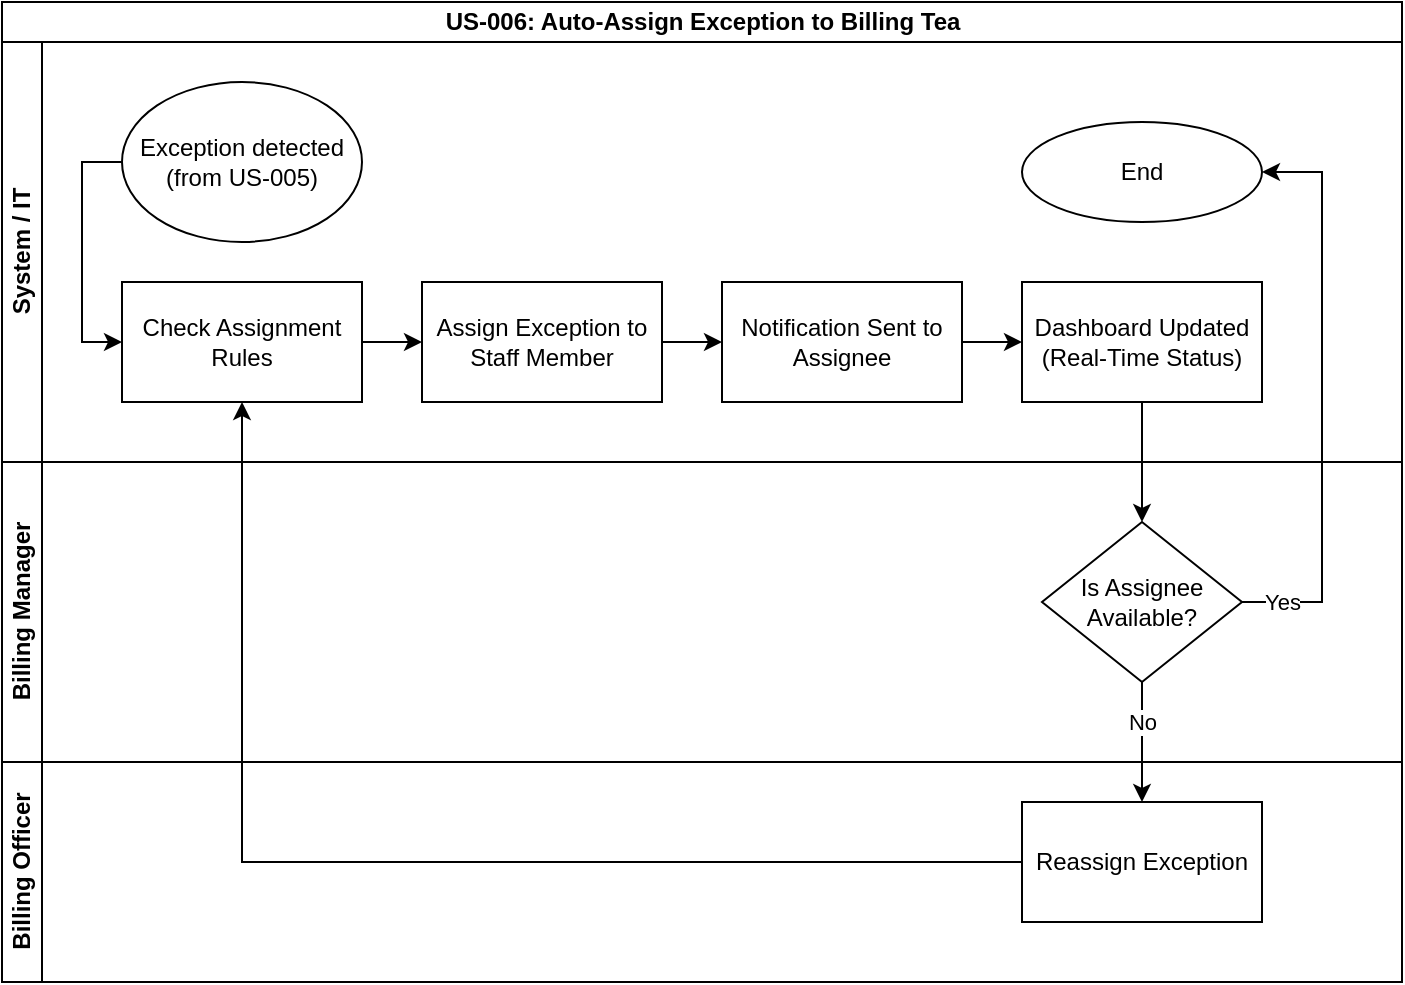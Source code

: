 <mxfile version="28.2.0">
  <diagram name="Page-1" id="ja6Jv6K6E00j63stfY1Q">
    <mxGraphModel dx="2179" dy="1176" grid="1" gridSize="10" guides="1" tooltips="1" connect="1" arrows="0" fold="1" page="0" pageScale="1" pageWidth="827" pageHeight="1169" math="0" shadow="0">
      <root>
        <mxCell id="0" />
        <mxCell id="1" parent="0" />
        <mxCell id="dmt541acUcm2cPtqfMdv-18" value="US-006: Auto-Assign Exception to Billing Tea" style="swimlane;childLayout=stackLayout;resizeParent=1;resizeParentMax=0;horizontal=1;startSize=20;horizontalStack=0;html=1;" vertex="1" parent="1">
          <mxGeometry x="-1050" y="-380" width="700" height="490" as="geometry" />
        </mxCell>
        <mxCell id="dmt541acUcm2cPtqfMdv-19" value="System / IT" style="swimlane;startSize=20;horizontal=0;html=1;" vertex="1" parent="dmt541acUcm2cPtqfMdv-18">
          <mxGeometry y="20" width="700" height="210" as="geometry" />
        </mxCell>
        <mxCell id="EDjaMZPSDxmGKB74mhdC-71" value="Dashboard Updated (Real-Time Status)" style="rounded=0;whiteSpace=wrap;html=1;" parent="dmt541acUcm2cPtqfMdv-19" vertex="1">
          <mxGeometry x="510" y="120" width="120" height="60" as="geometry" />
        </mxCell>
        <mxCell id="dmt541acUcm2cPtqfMdv-15" style="edgeStyle=orthogonalEdgeStyle;rounded=0;orthogonalLoop=1;jettySize=auto;html=1;exitX=1;exitY=0.5;exitDx=0;exitDy=0;entryX=0;entryY=0.5;entryDx=0;entryDy=0;" edge="1" parent="dmt541acUcm2cPtqfMdv-19" source="dmt541acUcm2cPtqfMdv-3" target="dmt541acUcm2cPtqfMdv-13">
          <mxGeometry relative="1" as="geometry" />
        </mxCell>
        <mxCell id="dmt541acUcm2cPtqfMdv-3" value="Check Assignment Rules" style="rounded=0;whiteSpace=wrap;html=1;" vertex="1" parent="dmt541acUcm2cPtqfMdv-19">
          <mxGeometry x="60" y="120" width="120" height="60" as="geometry" />
        </mxCell>
        <mxCell id="dmt541acUcm2cPtqfMdv-16" style="edgeStyle=orthogonalEdgeStyle;rounded=0;orthogonalLoop=1;jettySize=auto;html=1;exitX=1;exitY=0.5;exitDx=0;exitDy=0;entryX=0;entryY=0.5;entryDx=0;entryDy=0;" edge="1" parent="dmt541acUcm2cPtqfMdv-19" source="dmt541acUcm2cPtqfMdv-13" target="dmt541acUcm2cPtqfMdv-7">
          <mxGeometry relative="1" as="geometry" />
        </mxCell>
        <mxCell id="dmt541acUcm2cPtqfMdv-13" value="Assign Exception to Staff Member" style="rounded=0;whiteSpace=wrap;html=1;" vertex="1" parent="dmt541acUcm2cPtqfMdv-19">
          <mxGeometry x="210" y="120" width="120" height="60" as="geometry" />
        </mxCell>
        <mxCell id="dmt541acUcm2cPtqfMdv-17" style="edgeStyle=orthogonalEdgeStyle;rounded=0;orthogonalLoop=1;jettySize=auto;html=1;exitX=1;exitY=0.5;exitDx=0;exitDy=0;" edge="1" parent="dmt541acUcm2cPtqfMdv-19" source="dmt541acUcm2cPtqfMdv-7" target="EDjaMZPSDxmGKB74mhdC-71">
          <mxGeometry relative="1" as="geometry" />
        </mxCell>
        <mxCell id="dmt541acUcm2cPtqfMdv-7" value="Notification Sent to Assignee" style="rounded=0;whiteSpace=wrap;html=1;" vertex="1" parent="dmt541acUcm2cPtqfMdv-19">
          <mxGeometry x="360" y="120" width="120" height="60" as="geometry" />
        </mxCell>
        <mxCell id="dmt541acUcm2cPtqfMdv-23" style="edgeStyle=orthogonalEdgeStyle;rounded=0;orthogonalLoop=1;jettySize=auto;html=1;exitX=0;exitY=0.5;exitDx=0;exitDy=0;entryX=0;entryY=0.5;entryDx=0;entryDy=0;" edge="1" parent="dmt541acUcm2cPtqfMdv-19" source="dmt541acUcm2cPtqfMdv-22" target="dmt541acUcm2cPtqfMdv-3">
          <mxGeometry relative="1" as="geometry" />
        </mxCell>
        <mxCell id="dmt541acUcm2cPtqfMdv-22" value="Exception detected (from US-005)" style="ellipse;whiteSpace=wrap;html=1;" vertex="1" parent="dmt541acUcm2cPtqfMdv-19">
          <mxGeometry x="60" y="20" width="120" height="80" as="geometry" />
        </mxCell>
        <mxCell id="dmt541acUcm2cPtqfMdv-41" value="End" style="ellipse;whiteSpace=wrap;html=1;" vertex="1" parent="dmt541acUcm2cPtqfMdv-19">
          <mxGeometry x="510" y="40" width="120" height="50" as="geometry" />
        </mxCell>
        <mxCell id="dmt541acUcm2cPtqfMdv-20" value="Billing Manager" style="swimlane;startSize=20;horizontal=0;html=1;" vertex="1" parent="dmt541acUcm2cPtqfMdv-18">
          <mxGeometry y="230" width="700" height="150" as="geometry" />
        </mxCell>
        <mxCell id="dmt541acUcm2cPtqfMdv-36" value="Is Assignee Available?" style="rhombus;whiteSpace=wrap;html=1;" vertex="1" parent="dmt541acUcm2cPtqfMdv-20">
          <mxGeometry x="520" y="30" width="100" height="80" as="geometry" />
        </mxCell>
        <mxCell id="dmt541acUcm2cPtqfMdv-45" style="edgeStyle=orthogonalEdgeStyle;rounded=0;orthogonalLoop=1;jettySize=auto;html=1;exitX=0;exitY=0.5;exitDx=0;exitDy=0;entryX=0.5;entryY=1;entryDx=0;entryDy=0;" edge="1" parent="dmt541acUcm2cPtqfMdv-18" source="dmt541acUcm2cPtqfMdv-44" target="dmt541acUcm2cPtqfMdv-3">
          <mxGeometry relative="1" as="geometry" />
        </mxCell>
        <mxCell id="dmt541acUcm2cPtqfMdv-38" style="edgeStyle=orthogonalEdgeStyle;rounded=0;orthogonalLoop=1;jettySize=auto;html=1;exitX=0.5;exitY=1;exitDx=0;exitDy=0;" edge="1" parent="dmt541acUcm2cPtqfMdv-18" source="EDjaMZPSDxmGKB74mhdC-71" target="dmt541acUcm2cPtqfMdv-36">
          <mxGeometry relative="1" as="geometry" />
        </mxCell>
        <mxCell id="dmt541acUcm2cPtqfMdv-40" style="edgeStyle=orthogonalEdgeStyle;rounded=0;orthogonalLoop=1;jettySize=auto;html=1;exitX=1;exitY=0.5;exitDx=0;exitDy=0;entryX=1;entryY=0.5;entryDx=0;entryDy=0;" edge="1" parent="dmt541acUcm2cPtqfMdv-18" source="dmt541acUcm2cPtqfMdv-36" target="dmt541acUcm2cPtqfMdv-41">
          <mxGeometry relative="1" as="geometry">
            <mxPoint x="710" y="110" as="targetPoint" />
            <Array as="points">
              <mxPoint x="660" y="300" />
              <mxPoint x="660" y="85" />
            </Array>
          </mxGeometry>
        </mxCell>
        <mxCell id="dmt541acUcm2cPtqfMdv-42" value="Yes" style="edgeLabel;html=1;align=center;verticalAlign=middle;resizable=0;points=[];" vertex="1" connectable="0" parent="dmt541acUcm2cPtqfMdv-40">
          <mxGeometry x="-0.08" y="-1" relative="1" as="geometry">
            <mxPoint x="-21" y="91" as="offset" />
          </mxGeometry>
        </mxCell>
        <mxCell id="dmt541acUcm2cPtqfMdv-39" value="" style="endArrow=classic;html=1;rounded=0;exitX=0.5;exitY=1;exitDx=0;exitDy=0;" edge="1" parent="dmt541acUcm2cPtqfMdv-18" source="dmt541acUcm2cPtqfMdv-36" target="dmt541acUcm2cPtqfMdv-44">
          <mxGeometry width="50" height="50" relative="1" as="geometry">
            <mxPoint x="760" y="215" as="sourcePoint" />
            <mxPoint x="690" y="680" as="targetPoint" />
          </mxGeometry>
        </mxCell>
        <mxCell id="dmt541acUcm2cPtqfMdv-43" value="No" style="edgeLabel;html=1;align=center;verticalAlign=middle;resizable=0;points=[];" vertex="1" connectable="0" parent="dmt541acUcm2cPtqfMdv-39">
          <mxGeometry x="-0.2" y="1" relative="1" as="geometry">
            <mxPoint x="-1" y="-4" as="offset" />
          </mxGeometry>
        </mxCell>
        <mxCell id="dmt541acUcm2cPtqfMdv-21" value="Billing Officer" style="swimlane;startSize=20;horizontal=0;html=1;" vertex="1" parent="dmt541acUcm2cPtqfMdv-18">
          <mxGeometry y="380" width="700" height="110" as="geometry" />
        </mxCell>
        <mxCell id="dmt541acUcm2cPtqfMdv-44" value="Reassign Exception" style="rounded=0;whiteSpace=wrap;html=1;" vertex="1" parent="dmt541acUcm2cPtqfMdv-21">
          <mxGeometry x="510" y="20" width="120" height="60" as="geometry" />
        </mxCell>
      </root>
    </mxGraphModel>
  </diagram>
</mxfile>
